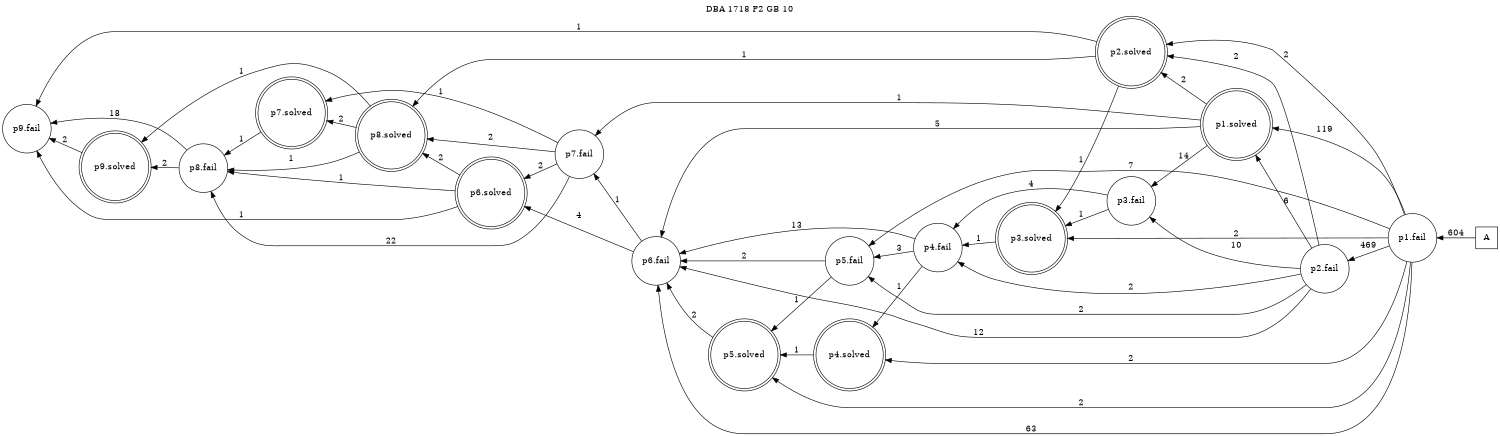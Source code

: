 digraph DBA_1718_P2_GB_10_LOW {
labelloc="tl"
label= " DBA 1718 P2 GB 10 "
rankdir="RL";
graph [ size=" 10 , 10 !"]

"A" [shape="square" label="A"]
"p1.fail" [shape="circle" label="p1.fail"]
"p1.solved" [shape="doublecircle" label="p1.solved"]
"p2.fail" [shape="circle" label="p2.fail"]
"p3.fail" [shape="circle" label="p3.fail"]
"p4.fail" [shape="circle" label="p4.fail"]
"p5.fail" [shape="circle" label="p5.fail"]
"p6.fail" [shape="circle" label="p6.fail"]
"p7.fail" [shape="circle" label="p7.fail"]
"p8.fail" [shape="circle" label="p8.fail"]
"p9.fail" [shape="circle" label="p9.fail"]
"p2.solved" [shape="doublecircle" label="p2.solved"]
"p3.solved" [shape="doublecircle" label="p3.solved"]
"p4.solved" [shape="doublecircle" label="p4.solved"]
"p5.solved" [shape="doublecircle" label="p5.solved"]
"p7.solved" [shape="doublecircle" label="p7.solved"]
"p6.solved" [shape="doublecircle" label="p6.solved"]
"p8.solved" [shape="doublecircle" label="p8.solved"]
"p9.solved" [shape="doublecircle" label="p9.solved"]
"A" -> "p1.fail" [ label=604]
"p1.fail" -> "p1.solved" [ label=119]
"p1.fail" -> "p2.fail" [ label=469]
"p1.fail" -> "p5.fail" [ label=7]
"p1.fail" -> "p6.fail" [ label=63]
"p1.fail" -> "p2.solved" [ label=2]
"p1.fail" -> "p3.solved" [ label=2]
"p1.fail" -> "p4.solved" [ label=2]
"p1.fail" -> "p5.solved" [ label=2]
"p1.solved" -> "p3.fail" [ label=14]
"p1.solved" -> "p6.fail" [ label=5]
"p1.solved" -> "p7.fail" [ label=1]
"p1.solved" -> "p2.solved" [ label=2]
"p2.fail" -> "p1.solved" [ label=6]
"p2.fail" -> "p3.fail" [ label=10]
"p2.fail" -> "p4.fail" [ label=2]
"p2.fail" -> "p5.fail" [ label=2]
"p2.fail" -> "p6.fail" [ label=12]
"p2.fail" -> "p2.solved" [ label=2]
"p3.fail" -> "p4.fail" [ label=4]
"p3.fail" -> "p3.solved" [ label=1]
"p4.fail" -> "p5.fail" [ label=3]
"p4.fail" -> "p6.fail" [ label=13]
"p4.fail" -> "p4.solved" [ label=1]
"p5.fail" -> "p6.fail" [ label=2]
"p5.fail" -> "p5.solved" [ label=1]
"p6.fail" -> "p7.fail" [ label=1]
"p6.fail" -> "p6.solved" [ label=4]
"p7.fail" -> "p8.fail" [ label=22]
"p7.fail" -> "p7.solved" [ label=1]
"p7.fail" -> "p6.solved" [ label=2]
"p7.fail" -> "p8.solved" [ label=2]
"p8.fail" -> "p9.fail" [ label=18]
"p8.fail" -> "p9.solved" [ label=2]
"p2.solved" -> "p9.fail" [ label=1]
"p2.solved" -> "p3.solved" [ label=1]
"p2.solved" -> "p8.solved" [ label=1]
"p3.solved" -> "p4.fail" [ label=1]
"p4.solved" -> "p5.solved" [ label=1]
"p5.solved" -> "p6.fail" [ label=2]
"p7.solved" -> "p8.fail" [ label=1]
"p6.solved" -> "p8.fail" [ label=1]
"p6.solved" -> "p9.fail" [ label=1]
"p6.solved" -> "p8.solved" [ label=2]
"p8.solved" -> "p8.fail" [ label=1]
"p8.solved" -> "p7.solved" [ label=2]
"p8.solved" -> "p9.solved" [ label=1]
"p9.solved" -> "p9.fail" [ label=2]
}
